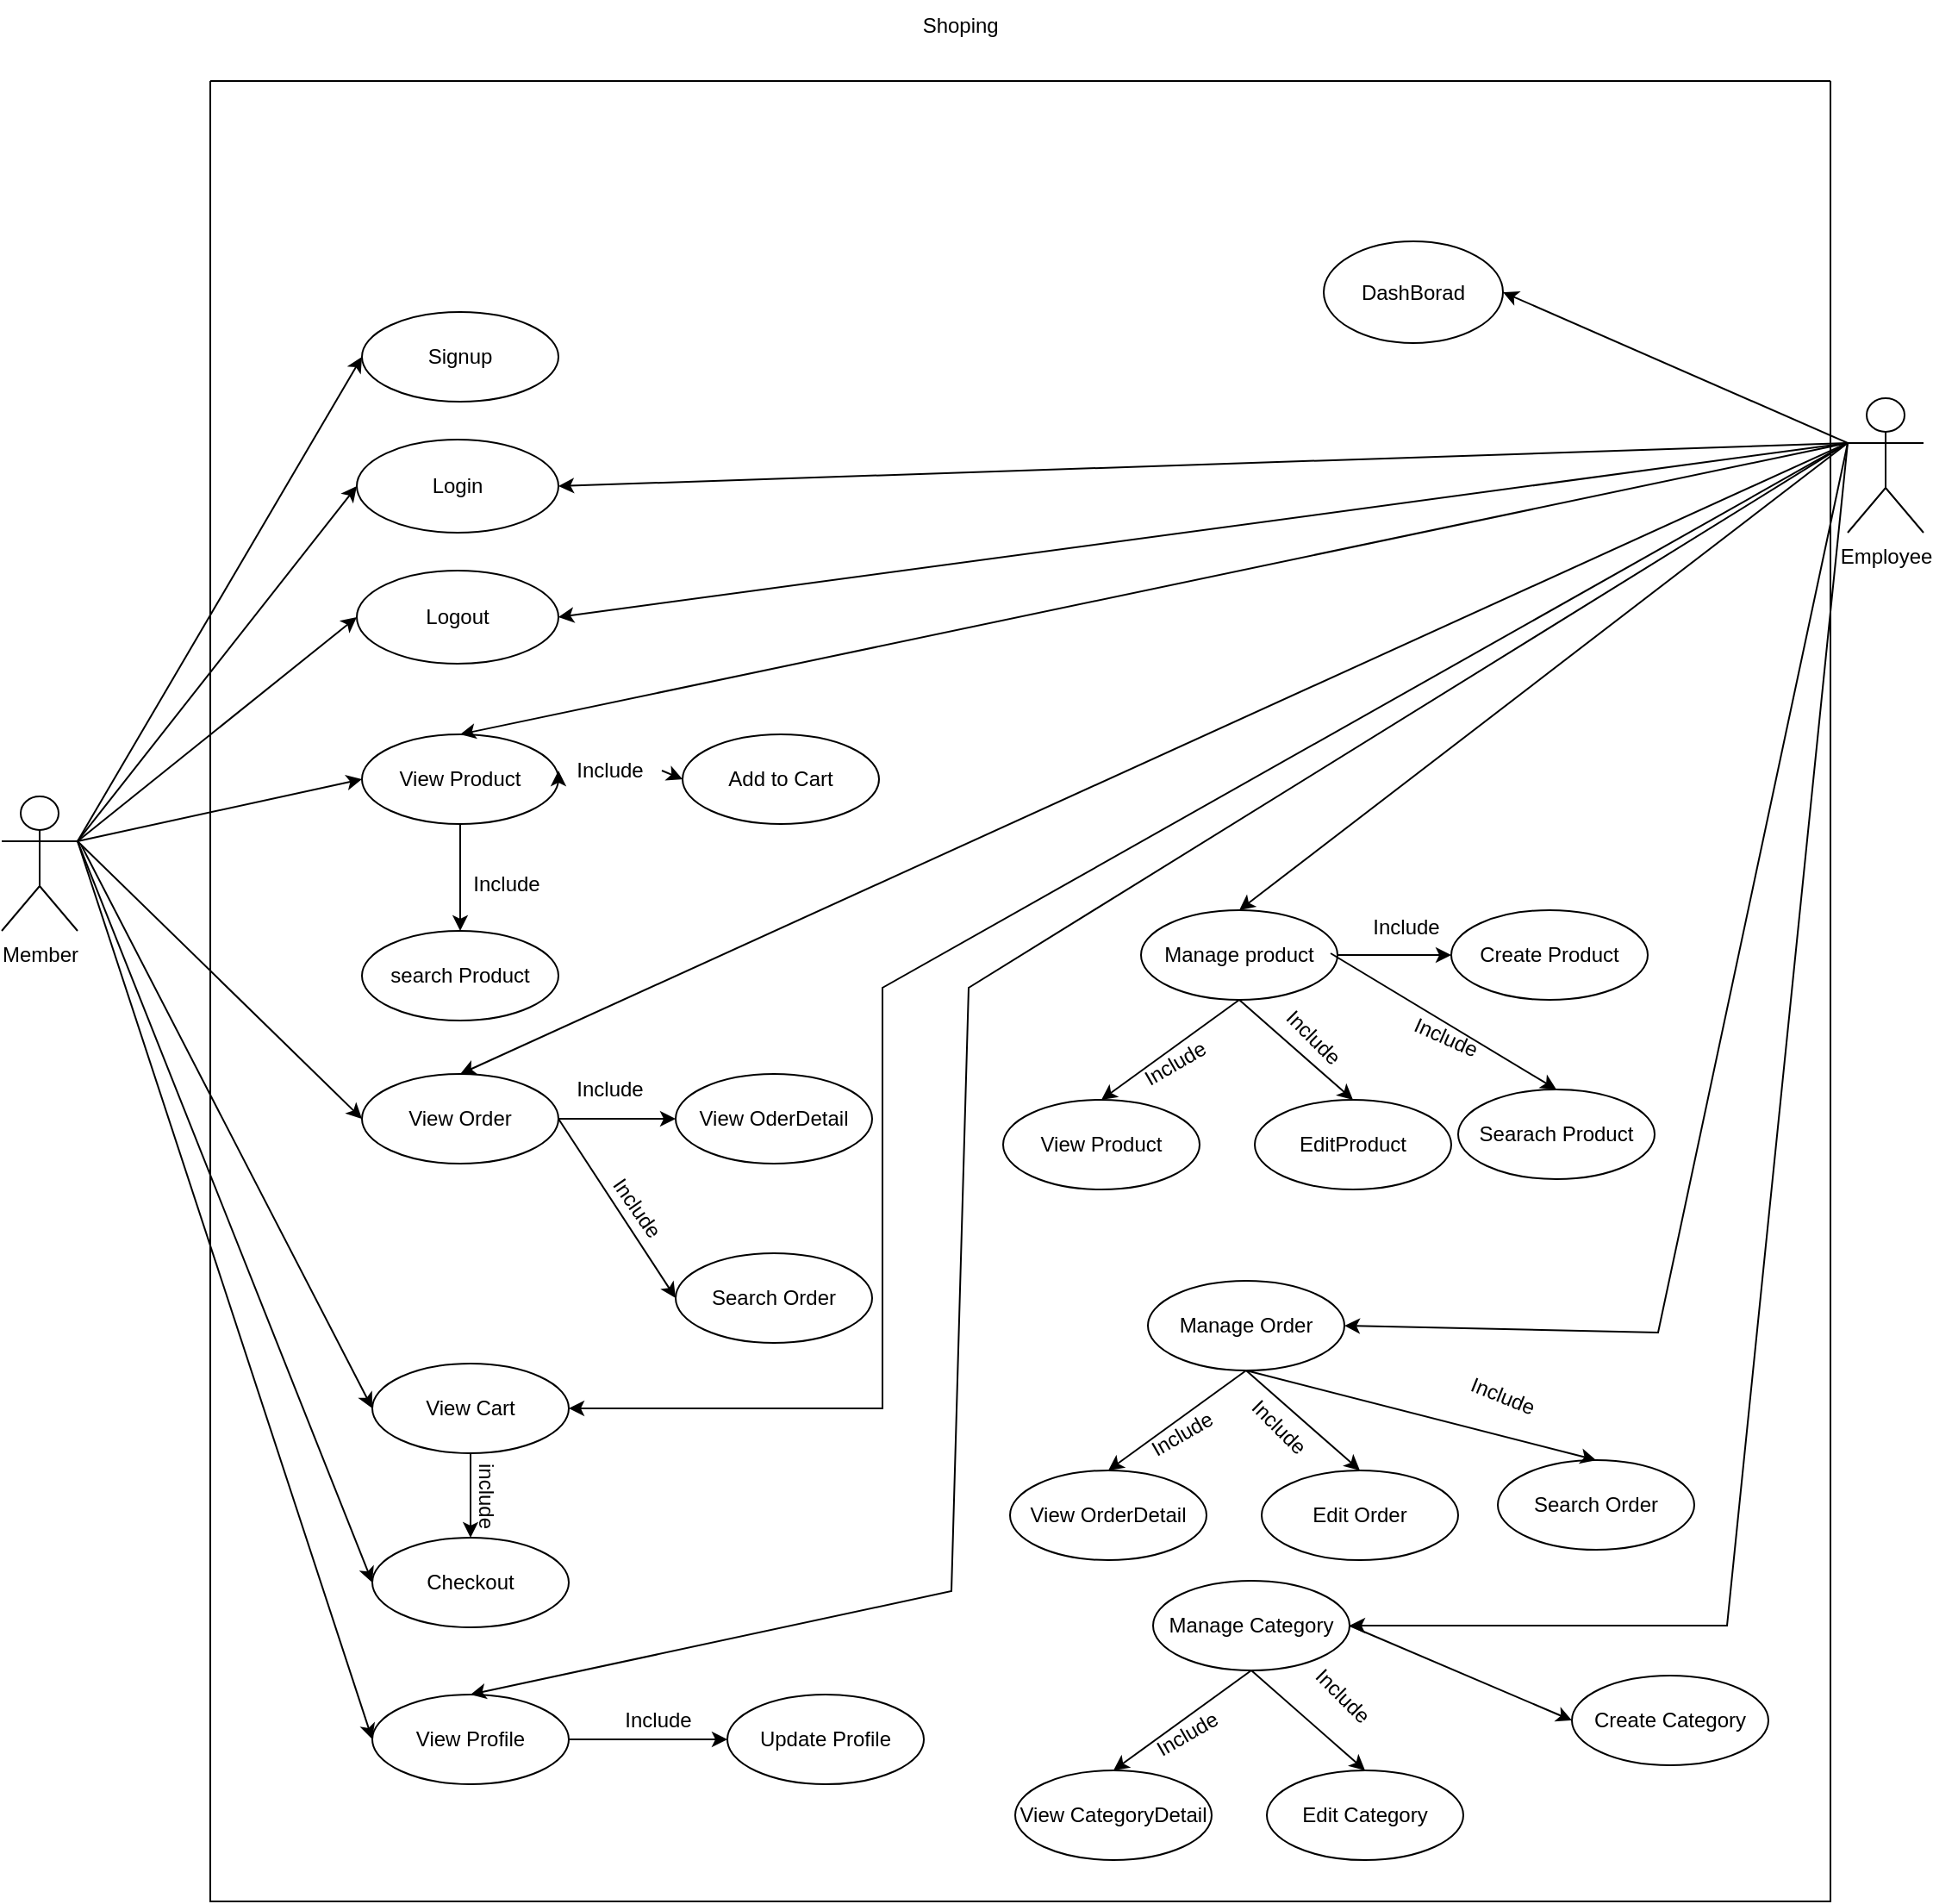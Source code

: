 <mxfile version="21.2.1" type="device">
  <diagram name="Trang-1" id="YHXR9adGC5k-HaqScfoF">
    <mxGraphModel dx="3804" dy="2298" grid="0" gridSize="10" guides="1" tooltips="1" connect="1" arrows="1" fold="1" page="0" pageScale="1" pageWidth="827" pageHeight="1169" math="0" shadow="0">
      <root>
        <mxCell id="0" />
        <mxCell id="1" parent="0" />
        <mxCell id="F0mnNlWy2IH6ZafnkYwD-2" value="Member" style="shape=umlActor;verticalLabelPosition=bottom;verticalAlign=top;html=1;outlineConnect=0;" parent="1" vertex="1">
          <mxGeometry x="-601" y="-351" width="44" height="78" as="geometry" />
        </mxCell>
        <mxCell id="F0mnNlWy2IH6ZafnkYwD-3" value="Login" style="ellipse;whiteSpace=wrap;html=1;" parent="1" vertex="1">
          <mxGeometry x="-395" y="-558" width="117" height="54" as="geometry" />
        </mxCell>
        <mxCell id="F0mnNlWy2IH6ZafnkYwD-4" value="Signup" style="ellipse;whiteSpace=wrap;html=1;" parent="1" vertex="1">
          <mxGeometry x="-392" y="-632" width="114" height="52" as="geometry" />
        </mxCell>
        <mxCell id="F0mnNlWy2IH6ZafnkYwD-6" value="Logout" style="ellipse;whiteSpace=wrap;html=1;" parent="1" vertex="1">
          <mxGeometry x="-395" y="-482" width="117" height="54" as="geometry" />
        </mxCell>
        <mxCell id="F0mnNlWy2IH6ZafnkYwD-7" value="Employee" style="shape=umlActor;verticalLabelPosition=bottom;verticalAlign=top;html=1;outlineConnect=0;" parent="1" vertex="1">
          <mxGeometry x="470" y="-582" width="44" height="78" as="geometry" />
        </mxCell>
        <mxCell id="F0mnNlWy2IH6ZafnkYwD-8" value="View Product" style="ellipse;whiteSpace=wrap;html=1;" parent="1" vertex="1">
          <mxGeometry x="-392" y="-387" width="114" height="52" as="geometry" />
        </mxCell>
        <mxCell id="F0mnNlWy2IH6ZafnkYwD-9" value="" style="endArrow=classic;html=1;rounded=0;fontFamily=Helvetica;fontSize=12;fontColor=default;exitX=1;exitY=0.333;exitDx=0;exitDy=0;exitPerimeter=0;entryX=0;entryY=0.5;entryDx=0;entryDy=0;" parent="1" source="F0mnNlWy2IH6ZafnkYwD-2" target="F0mnNlWy2IH6ZafnkYwD-4" edge="1">
          <mxGeometry width="50" height="50" relative="1" as="geometry">
            <mxPoint x="-521" y="-383" as="sourcePoint" />
            <mxPoint x="-471" y="-433" as="targetPoint" />
          </mxGeometry>
        </mxCell>
        <mxCell id="F0mnNlWy2IH6ZafnkYwD-10" value="" style="endArrow=classic;html=1;rounded=0;fontFamily=Helvetica;fontSize=12;fontColor=default;exitX=1;exitY=0.333;exitDx=0;exitDy=0;exitPerimeter=0;entryX=0;entryY=0.5;entryDx=0;entryDy=0;" parent="1" source="F0mnNlWy2IH6ZafnkYwD-2" target="F0mnNlWy2IH6ZafnkYwD-3" edge="1">
          <mxGeometry width="50" height="50" relative="1" as="geometry">
            <mxPoint x="-547" y="-315" as="sourcePoint" />
            <mxPoint x="-382" y="-596" as="targetPoint" />
          </mxGeometry>
        </mxCell>
        <mxCell id="F0mnNlWy2IH6ZafnkYwD-11" value="" style="endArrow=classic;html=1;rounded=0;fontFamily=Helvetica;fontSize=12;fontColor=default;exitX=1;exitY=0.333;exitDx=0;exitDy=0;exitPerimeter=0;entryX=0;entryY=0.5;entryDx=0;entryDy=0;" parent="1" source="F0mnNlWy2IH6ZafnkYwD-2" target="F0mnNlWy2IH6ZafnkYwD-6" edge="1">
          <mxGeometry width="50" height="50" relative="1" as="geometry">
            <mxPoint x="-537" y="-305" as="sourcePoint" />
            <mxPoint x="-372" y="-586" as="targetPoint" />
          </mxGeometry>
        </mxCell>
        <mxCell id="F0mnNlWy2IH6ZafnkYwD-12" value="" style="endArrow=classic;html=1;rounded=0;fontFamily=Helvetica;fontSize=12;fontColor=default;exitX=1;exitY=0.333;exitDx=0;exitDy=0;exitPerimeter=0;entryX=0;entryY=0.5;entryDx=0;entryDy=0;" parent="1" source="F0mnNlWy2IH6ZafnkYwD-2" target="F0mnNlWy2IH6ZafnkYwD-8" edge="1">
          <mxGeometry width="50" height="50" relative="1" as="geometry">
            <mxPoint x="-527" y="-295" as="sourcePoint" />
            <mxPoint x="-362" y="-576" as="targetPoint" />
          </mxGeometry>
        </mxCell>
        <mxCell id="F0mnNlWy2IH6ZafnkYwD-14" value="search Product" style="ellipse;whiteSpace=wrap;html=1;" parent="1" vertex="1">
          <mxGeometry x="-392" y="-273" width="114" height="52" as="geometry" />
        </mxCell>
        <mxCell id="F0mnNlWy2IH6ZafnkYwD-15" value="" style="endArrow=classic;html=1;rounded=0;fontFamily=Helvetica;fontSize=12;fontColor=default;entryX=0.5;entryY=0;entryDx=0;entryDy=0;exitX=0.5;exitY=1;exitDx=0;exitDy=0;" parent="1" source="F0mnNlWy2IH6ZafnkYwD-8" target="F0mnNlWy2IH6ZafnkYwD-14" edge="1">
          <mxGeometry width="50" height="50" relative="1" as="geometry">
            <mxPoint x="-268" y="-360" as="sourcePoint" />
            <mxPoint x="-218" y="-410" as="targetPoint" />
          </mxGeometry>
        </mxCell>
        <mxCell id="F0mnNlWy2IH6ZafnkYwD-17" value="Add to Cart" style="ellipse;whiteSpace=wrap;html=1;" parent="1" vertex="1">
          <mxGeometry x="-206" y="-387" width="114" height="52" as="geometry" />
        </mxCell>
        <mxCell id="F0mnNlWy2IH6ZafnkYwD-18" value="Include" style="text;html=1;strokeColor=none;fillColor=none;align=center;verticalAlign=middle;whiteSpace=wrap;rounded=0;fontSize=12;fontFamily=Helvetica;fontColor=default;" parent="1" vertex="1">
          <mxGeometry x="-338" y="-315" width="60" height="30" as="geometry" />
        </mxCell>
        <mxCell id="F0mnNlWy2IH6ZafnkYwD-21" value="" style="endArrow=classic;html=1;rounded=0;fontFamily=Helvetica;fontSize=12;fontColor=default;entryX=0;entryY=0.5;entryDx=0;entryDy=0;exitX=1;exitY=0.5;exitDx=0;exitDy=0;" parent="1" source="F0mnNlWy2IH6ZafnkYwD-19" target="F0mnNlWy2IH6ZafnkYwD-17" edge="1">
          <mxGeometry width="50" height="50" relative="1" as="geometry">
            <mxPoint x="-325" y="-325" as="sourcePoint" />
            <mxPoint x="-325" y="-263" as="targetPoint" />
          </mxGeometry>
        </mxCell>
        <mxCell id="F0mnNlWy2IH6ZafnkYwD-22" value="View Order" style="ellipse;whiteSpace=wrap;html=1;" parent="1" vertex="1">
          <mxGeometry x="-392" y="-190" width="114" height="52" as="geometry" />
        </mxCell>
        <mxCell id="F0mnNlWy2IH6ZafnkYwD-23" value="" style="endArrow=classic;html=1;rounded=0;fontFamily=Helvetica;fontSize=12;fontColor=default;exitX=1;exitY=0.333;exitDx=0;exitDy=0;exitPerimeter=0;entryX=0;entryY=0.5;entryDx=0;entryDy=0;" parent="1" source="F0mnNlWy2IH6ZafnkYwD-2" target="F0mnNlWy2IH6ZafnkYwD-22" edge="1">
          <mxGeometry width="50" height="50" relative="1" as="geometry">
            <mxPoint x="-547" y="-315" as="sourcePoint" />
            <mxPoint x="-382" y="-351" as="targetPoint" />
          </mxGeometry>
        </mxCell>
        <mxCell id="F0mnNlWy2IH6ZafnkYwD-24" value="View OderDetail" style="ellipse;whiteSpace=wrap;html=1;" parent="1" vertex="1">
          <mxGeometry x="-210" y="-190" width="114" height="52" as="geometry" />
        </mxCell>
        <mxCell id="F0mnNlWy2IH6ZafnkYwD-25" value="Search Order" style="ellipse;whiteSpace=wrap;html=1;" parent="1" vertex="1">
          <mxGeometry x="-210" y="-86" width="114" height="52" as="geometry" />
        </mxCell>
        <mxCell id="F0mnNlWy2IH6ZafnkYwD-26" value="" style="endArrow=classic;html=1;rounded=0;fontFamily=Helvetica;fontSize=12;fontColor=default;entryX=0;entryY=0.5;entryDx=0;entryDy=0;exitX=1;exitY=0.5;exitDx=0;exitDy=0;" parent="1" source="F0mnNlWy2IH6ZafnkYwD-22" target="F0mnNlWy2IH6ZafnkYwD-25" edge="1">
          <mxGeometry width="50" height="50" relative="1" as="geometry">
            <mxPoint x="-444" y="-112" as="sourcePoint" />
            <mxPoint x="-394" y="-162" as="targetPoint" />
          </mxGeometry>
        </mxCell>
        <mxCell id="F0mnNlWy2IH6ZafnkYwD-28" value="" style="endArrow=classic;html=1;rounded=0;fontFamily=Helvetica;fontSize=12;fontColor=default;entryX=0;entryY=0.5;entryDx=0;entryDy=0;exitX=1;exitY=0.5;exitDx=0;exitDy=0;" parent="1" source="F0mnNlWy2IH6ZafnkYwD-22" target="F0mnNlWy2IH6ZafnkYwD-24" edge="1">
          <mxGeometry width="50" height="50" relative="1" as="geometry">
            <mxPoint x="-268" y="-154" as="sourcePoint" />
            <mxPoint x="-200" y="-50" as="targetPoint" />
          </mxGeometry>
        </mxCell>
        <mxCell id="F0mnNlWy2IH6ZafnkYwD-29" value="Include" style="text;html=1;strokeColor=none;fillColor=none;align=center;verticalAlign=middle;whiteSpace=wrap;rounded=0;fontSize=12;fontFamily=Helvetica;fontColor=default;" parent="1" vertex="1">
          <mxGeometry x="-278" y="-196" width="60" height="30" as="geometry" />
        </mxCell>
        <mxCell id="F0mnNlWy2IH6ZafnkYwD-30" value="Include" style="text;html=1;strokeColor=none;fillColor=none;align=center;verticalAlign=middle;whiteSpace=wrap;rounded=0;fontSize=12;fontFamily=Helvetica;fontColor=default;rotation=55;" parent="1" vertex="1">
          <mxGeometry x="-262" y="-128" width="59" height="32" as="geometry" />
        </mxCell>
        <mxCell id="F0mnNlWy2IH6ZafnkYwD-32" value="View Cart" style="ellipse;whiteSpace=wrap;html=1;" parent="1" vertex="1">
          <mxGeometry x="-386" y="-22" width="114" height="52" as="geometry" />
        </mxCell>
        <mxCell id="F0mnNlWy2IH6ZafnkYwD-33" value="" style="endArrow=classic;html=1;rounded=0;fontFamily=Helvetica;fontSize=12;fontColor=default;entryX=0;entryY=0.5;entryDx=0;entryDy=0;" parent="1" target="F0mnNlWy2IH6ZafnkYwD-32" edge="1">
          <mxGeometry width="50" height="50" relative="1" as="geometry">
            <mxPoint x="-555" y="-323" as="sourcePoint" />
            <mxPoint x="-382" y="-154" as="targetPoint" />
          </mxGeometry>
        </mxCell>
        <mxCell id="F0mnNlWy2IH6ZafnkYwD-34" value="View Profile" style="ellipse;whiteSpace=wrap;html=1;" parent="1" vertex="1">
          <mxGeometry x="-386" y="170" width="114" height="52" as="geometry" />
        </mxCell>
        <mxCell id="F0mnNlWy2IH6ZafnkYwD-35" value="" style="endArrow=classic;html=1;rounded=0;fontFamily=Helvetica;fontSize=12;fontColor=default;exitX=1;exitY=0.333;exitDx=0;exitDy=0;exitPerimeter=0;entryX=0;entryY=0.5;entryDx=0;entryDy=0;" parent="1" source="F0mnNlWy2IH6ZafnkYwD-2" target="F0mnNlWy2IH6ZafnkYwD-34" edge="1">
          <mxGeometry width="50" height="50" relative="1" as="geometry">
            <mxPoint x="-545" y="-313" as="sourcePoint" />
            <mxPoint x="-390" y="126" as="targetPoint" />
          </mxGeometry>
        </mxCell>
        <mxCell id="F0mnNlWy2IH6ZafnkYwD-37" value="Update Profile" style="ellipse;whiteSpace=wrap;html=1;" parent="1" vertex="1">
          <mxGeometry x="-180" y="170" width="114" height="52" as="geometry" />
        </mxCell>
        <mxCell id="F0mnNlWy2IH6ZafnkYwD-39" value="Include" style="text;html=1;strokeColor=none;fillColor=none;align=center;verticalAlign=middle;whiteSpace=wrap;rounded=0;fontSize=12;fontFamily=Helvetica;fontColor=default;" parent="1" vertex="1">
          <mxGeometry x="-250" y="170" width="60" height="30" as="geometry" />
        </mxCell>
        <mxCell id="F0mnNlWy2IH6ZafnkYwD-41" value="Checkout" style="ellipse;whiteSpace=wrap;html=1;" parent="1" vertex="1">
          <mxGeometry x="-386" y="79" width="114" height="52" as="geometry" />
        </mxCell>
        <mxCell id="F0mnNlWy2IH6ZafnkYwD-42" value="" style="endArrow=classic;html=1;rounded=0;fontFamily=Helvetica;fontSize=12;fontColor=default;entryX=0;entryY=0.5;entryDx=0;entryDy=0;exitX=1;exitY=0.5;exitDx=0;exitDy=0;" parent="1" source="F0mnNlWy2IH6ZafnkYwD-34" target="F0mnNlWy2IH6ZafnkYwD-37" edge="1">
          <mxGeometry width="50" height="50" relative="1" as="geometry">
            <mxPoint x="-240" y="80" as="sourcePoint" />
            <mxPoint x="-190" y="30" as="targetPoint" />
          </mxGeometry>
        </mxCell>
        <mxCell id="F0mnNlWy2IH6ZafnkYwD-44" value="" style="endArrow=classic;html=1;rounded=0;fontFamily=Helvetica;fontSize=12;fontColor=default;entryX=0;entryY=0.5;entryDx=0;entryDy=0;exitX=1;exitY=0.333;exitDx=0;exitDy=0;exitPerimeter=0;" parent="1" source="F0mnNlWy2IH6ZafnkYwD-2" target="F0mnNlWy2IH6ZafnkYwD-41" edge="1">
          <mxGeometry width="50" height="50" relative="1" as="geometry">
            <mxPoint x="-560" y="-320" as="sourcePoint" />
            <mxPoint x="-180" y="40" as="targetPoint" />
          </mxGeometry>
        </mxCell>
        <mxCell id="F0mnNlWy2IH6ZafnkYwD-45" value="" style="endArrow=classic;html=1;rounded=0;fontFamily=Helvetica;fontSize=12;fontColor=default;exitX=0.5;exitY=1;exitDx=0;exitDy=0;entryX=0.5;entryY=0;entryDx=0;entryDy=0;" parent="1" source="F0mnNlWy2IH6ZafnkYwD-32" target="F0mnNlWy2IH6ZafnkYwD-41" edge="1">
          <mxGeometry width="50" height="50" relative="1" as="geometry">
            <mxPoint x="-240" y="80" as="sourcePoint" />
            <mxPoint x="-190" y="30" as="targetPoint" />
          </mxGeometry>
        </mxCell>
        <mxCell id="F0mnNlWy2IH6ZafnkYwD-46" value="include" style="text;html=1;strokeColor=none;fillColor=none;align=center;verticalAlign=middle;whiteSpace=wrap;rounded=0;fontSize=12;fontFamily=Helvetica;fontColor=default;rotation=90;" parent="1" vertex="1">
          <mxGeometry x="-350" y="40" width="60" height="30" as="geometry" />
        </mxCell>
        <mxCell id="F0mnNlWy2IH6ZafnkYwD-50" value="" style="endArrow=classic;html=1;rounded=0;fontFamily=Helvetica;fontSize=12;fontColor=default;entryX=0.5;entryY=0;entryDx=0;entryDy=0;exitX=0;exitY=0.333;exitDx=0;exitDy=0;exitPerimeter=0;" parent="1" source="F0mnNlWy2IH6ZafnkYwD-7" target="F0mnNlWy2IH6ZafnkYwD-22" edge="1">
          <mxGeometry width="50" height="50" relative="1" as="geometry">
            <mxPoint x="260" y="-490" as="sourcePoint" />
            <mxPoint x="30" y="-640" as="targetPoint" />
          </mxGeometry>
        </mxCell>
        <mxCell id="F0mnNlWy2IH6ZafnkYwD-51" value="" style="endArrow=classic;html=1;rounded=0;fontFamily=Helvetica;fontSize=12;fontColor=default;exitX=0;exitY=0.333;exitDx=0;exitDy=0;exitPerimeter=0;entryX=0.5;entryY=0;entryDx=0;entryDy=0;" parent="1" source="F0mnNlWy2IH6ZafnkYwD-7" target="F0mnNlWy2IH6ZafnkYwD-8" edge="1">
          <mxGeometry width="50" height="50" relative="1" as="geometry">
            <mxPoint x="270" y="-460" as="sourcePoint" />
            <mxPoint x="-310" y="-400" as="targetPoint" />
          </mxGeometry>
        </mxCell>
        <mxCell id="F0mnNlWy2IH6ZafnkYwD-52" value="" style="endArrow=classic;html=1;rounded=0;fontFamily=Helvetica;fontSize=12;fontColor=default;entryX=1;entryY=0.5;entryDx=0;entryDy=0;exitX=0;exitY=0.333;exitDx=0;exitDy=0;exitPerimeter=0;" parent="1" source="F0mnNlWy2IH6ZafnkYwD-7" target="F0mnNlWy2IH6ZafnkYwD-6" edge="1">
          <mxGeometry width="50" height="50" relative="1" as="geometry">
            <mxPoint x="290" y="-428" as="sourcePoint" />
            <mxPoint x="60" y="-578" as="targetPoint" />
          </mxGeometry>
        </mxCell>
        <mxCell id="F0mnNlWy2IH6ZafnkYwD-53" value="" style="endArrow=classic;html=1;rounded=0;fontFamily=Helvetica;fontSize=12;fontColor=default;exitX=0;exitY=0.333;exitDx=0;exitDy=0;exitPerimeter=0;entryX=1;entryY=0.5;entryDx=0;entryDy=0;" parent="1" source="F0mnNlWy2IH6ZafnkYwD-7" target="F0mnNlWy2IH6ZafnkYwD-3" edge="1">
          <mxGeometry width="50" height="50" relative="1" as="geometry">
            <mxPoint y="-372" as="sourcePoint" />
            <mxPoint x="-230" y="-522" as="targetPoint" />
          </mxGeometry>
        </mxCell>
        <mxCell id="F0mnNlWy2IH6ZafnkYwD-56" value="" style="endArrow=classic;html=1;rounded=0;fontFamily=Helvetica;fontSize=12;fontColor=default;entryX=0;entryY=0.5;entryDx=0;entryDy=0;exitX=1;exitY=0.5;exitDx=0;exitDy=0;" parent="1" source="F0mnNlWy2IH6ZafnkYwD-8" target="F0mnNlWy2IH6ZafnkYwD-19" edge="1">
          <mxGeometry width="50" height="50" relative="1" as="geometry">
            <mxPoint x="-278" y="-361" as="sourcePoint" />
            <mxPoint x="-206" y="-361" as="targetPoint" />
          </mxGeometry>
        </mxCell>
        <mxCell id="F0mnNlWy2IH6ZafnkYwD-19" value="Include" style="text;html=1;strokeColor=none;fillColor=none;align=center;verticalAlign=middle;whiteSpace=wrap;rounded=0;fontSize=12;fontFamily=Helvetica;fontColor=default;" parent="1" vertex="1">
          <mxGeometry x="-278" y="-381" width="60" height="30" as="geometry" />
        </mxCell>
        <mxCell id="F0mnNlWy2IH6ZafnkYwD-57" value="" style="endArrow=classic;html=1;rounded=0;fontFamily=Helvetica;fontSize=12;fontColor=default;entryX=1;entryY=0.5;entryDx=0;entryDy=0;exitX=0;exitY=0.333;exitDx=0;exitDy=0;exitPerimeter=0;" parent="1" source="F0mnNlWy2IH6ZafnkYwD-7" target="F0mnNlWy2IH6ZafnkYwD-32" edge="1">
          <mxGeometry width="50" height="50" relative="1" as="geometry">
            <mxPoint x="290" y="-446" as="sourcePoint" />
            <mxPoint x="-325" y="-180" as="targetPoint" />
            <Array as="points">
              <mxPoint x="-90" y="-240" />
              <mxPoint x="-90" y="4" />
            </Array>
          </mxGeometry>
        </mxCell>
        <mxCell id="F0mnNlWy2IH6ZafnkYwD-58" value="" style="endArrow=classic;html=1;rounded=0;fontFamily=Helvetica;fontSize=12;fontColor=default;entryX=0.5;entryY=0;entryDx=0;entryDy=0;exitX=0;exitY=0.333;exitDx=0;exitDy=0;exitPerimeter=0;" parent="1" source="F0mnNlWy2IH6ZafnkYwD-7" target="F0mnNlWy2IH6ZafnkYwD-34" edge="1">
          <mxGeometry width="50" height="50" relative="1" as="geometry">
            <mxPoint x="290" y="-446" as="sourcePoint" />
            <mxPoint x="-262" y="14" as="targetPoint" />
            <Array as="points">
              <mxPoint x="-40" y="-240" />
              <mxPoint x="-50" y="110" />
            </Array>
          </mxGeometry>
        </mxCell>
        <mxCell id="F0mnNlWy2IH6ZafnkYwD-59" value="Manage product" style="ellipse;whiteSpace=wrap;html=1;" parent="1" vertex="1">
          <mxGeometry x="60" y="-285" width="114" height="52" as="geometry" />
        </mxCell>
        <mxCell id="F0mnNlWy2IH6ZafnkYwD-60" value="" style="endArrow=classic;html=1;rounded=0;fontFamily=Helvetica;fontSize=12;fontColor=default;exitX=0;exitY=0.333;exitDx=0;exitDy=0;exitPerimeter=0;entryX=0.5;entryY=0;entryDx=0;entryDy=0;" parent="1" source="F0mnNlWy2IH6ZafnkYwD-7" target="F0mnNlWy2IH6ZafnkYwD-59" edge="1">
          <mxGeometry width="50" height="50" relative="1" as="geometry">
            <mxPoint x="290" y="-446" as="sourcePoint" />
            <mxPoint x="-325" y="-377" as="targetPoint" />
          </mxGeometry>
        </mxCell>
        <mxCell id="F0mnNlWy2IH6ZafnkYwD-61" value="View Product" style="ellipse;whiteSpace=wrap;html=1;" parent="1" vertex="1">
          <mxGeometry x="-20" y="-175" width="114" height="52" as="geometry" />
        </mxCell>
        <mxCell id="F0mnNlWy2IH6ZafnkYwD-63" value="EditProduct" style="ellipse;whiteSpace=wrap;html=1;" parent="1" vertex="1">
          <mxGeometry x="126" y="-175" width="114" height="52" as="geometry" />
        </mxCell>
        <mxCell id="F0mnNlWy2IH6ZafnkYwD-65" value="" style="endArrow=classic;html=1;rounded=0;fontFamily=Helvetica;fontSize=12;fontColor=default;exitX=0.5;exitY=1;exitDx=0;exitDy=0;entryX=0.5;entryY=0;entryDx=0;entryDy=0;" parent="1" source="F0mnNlWy2IH6ZafnkYwD-59" target="F0mnNlWy2IH6ZafnkYwD-61" edge="1">
          <mxGeometry width="50" height="50" relative="1" as="geometry">
            <mxPoint x="180" y="-165" as="sourcePoint" />
            <mxPoint x="230" y="-215" as="targetPoint" />
          </mxGeometry>
        </mxCell>
        <mxCell id="F0mnNlWy2IH6ZafnkYwD-66" value="" style="endArrow=classic;html=1;rounded=0;fontFamily=Helvetica;fontSize=12;fontColor=default;exitX=0.5;exitY=1;exitDx=0;exitDy=0;entryX=0.5;entryY=0;entryDx=0;entryDy=0;" parent="1" source="F0mnNlWy2IH6ZafnkYwD-59" target="F0mnNlWy2IH6ZafnkYwD-63" edge="1">
          <mxGeometry width="50" height="50" relative="1" as="geometry">
            <mxPoint x="127" y="-223" as="sourcePoint" />
            <mxPoint x="27" y="-175" as="targetPoint" />
          </mxGeometry>
        </mxCell>
        <mxCell id="F0mnNlWy2IH6ZafnkYwD-73" value="Include" style="text;html=1;strokeColor=none;fillColor=none;align=center;verticalAlign=middle;whiteSpace=wrap;rounded=0;fontSize=12;fontFamily=Helvetica;fontColor=default;rotation=45;" parent="1" vertex="1">
          <mxGeometry x="130" y="-226" width="60" height="30" as="geometry" />
        </mxCell>
        <mxCell id="F0mnNlWy2IH6ZafnkYwD-76" value="Include" style="text;html=1;strokeColor=none;fillColor=none;align=center;verticalAlign=middle;whiteSpace=wrap;rounded=0;fontSize=12;fontFamily=Helvetica;fontColor=default;rotation=-30;" parent="1" vertex="1">
          <mxGeometry x="50" y="-211" width="60" height="30" as="geometry" />
        </mxCell>
        <mxCell id="F0mnNlWy2IH6ZafnkYwD-84" value="Manage Order" style="ellipse;whiteSpace=wrap;html=1;" parent="1" vertex="1">
          <mxGeometry x="64" y="-70" width="114" height="52" as="geometry" />
        </mxCell>
        <mxCell id="F0mnNlWy2IH6ZafnkYwD-85" value="View OrderDetail" style="ellipse;whiteSpace=wrap;html=1;" parent="1" vertex="1">
          <mxGeometry x="-16" y="40" width="114" height="52" as="geometry" />
        </mxCell>
        <mxCell id="F0mnNlWy2IH6ZafnkYwD-86" value="Edit Order" style="ellipse;whiteSpace=wrap;html=1;" parent="1" vertex="1">
          <mxGeometry x="130" y="40" width="114" height="52" as="geometry" />
        </mxCell>
        <mxCell id="F0mnNlWy2IH6ZafnkYwD-87" value="" style="endArrow=classic;html=1;rounded=0;fontFamily=Helvetica;fontSize=12;fontColor=default;exitX=0.5;exitY=1;exitDx=0;exitDy=0;entryX=0.5;entryY=0;entryDx=0;entryDy=0;" parent="1" source="F0mnNlWy2IH6ZafnkYwD-84" target="F0mnNlWy2IH6ZafnkYwD-85" edge="1">
          <mxGeometry width="50" height="50" relative="1" as="geometry">
            <mxPoint x="184" y="50" as="sourcePoint" />
            <mxPoint x="234" as="targetPoint" />
          </mxGeometry>
        </mxCell>
        <mxCell id="F0mnNlWy2IH6ZafnkYwD-88" value="" style="endArrow=classic;html=1;rounded=0;fontFamily=Helvetica;fontSize=12;fontColor=default;exitX=0.5;exitY=1;exitDx=0;exitDy=0;entryX=0.5;entryY=0;entryDx=0;entryDy=0;" parent="1" source="F0mnNlWy2IH6ZafnkYwD-84" target="F0mnNlWy2IH6ZafnkYwD-86" edge="1">
          <mxGeometry width="50" height="50" relative="1" as="geometry">
            <mxPoint x="131" y="-8" as="sourcePoint" />
            <mxPoint x="31" y="40" as="targetPoint" />
          </mxGeometry>
        </mxCell>
        <mxCell id="F0mnNlWy2IH6ZafnkYwD-89" value="Include" style="text;html=1;strokeColor=none;fillColor=none;align=center;verticalAlign=middle;whiteSpace=wrap;rounded=0;fontSize=12;fontFamily=Helvetica;fontColor=default;rotation=45;" parent="1" vertex="1">
          <mxGeometry x="110" width="60" height="30" as="geometry" />
        </mxCell>
        <mxCell id="F0mnNlWy2IH6ZafnkYwD-90" value="Include" style="text;html=1;strokeColor=none;fillColor=none;align=center;verticalAlign=middle;whiteSpace=wrap;rounded=0;fontSize=12;fontFamily=Helvetica;fontColor=default;rotation=-30;" parent="1" vertex="1">
          <mxGeometry x="54" y="4" width="60" height="30" as="geometry" />
        </mxCell>
        <mxCell id="F0mnNlWy2IH6ZafnkYwD-91" value="Create Product" style="ellipse;whiteSpace=wrap;html=1;" parent="1" vertex="1">
          <mxGeometry x="240" y="-285" width="114" height="52" as="geometry" />
        </mxCell>
        <mxCell id="F0mnNlWy2IH6ZafnkYwD-92" value="Include" style="text;html=1;strokeColor=none;fillColor=none;align=center;verticalAlign=middle;whiteSpace=wrap;rounded=0;fontSize=12;fontFamily=Helvetica;fontColor=default;rotation=0;" parent="1" vertex="1">
          <mxGeometry x="184" y="-285" width="60" height="20" as="geometry" />
        </mxCell>
        <mxCell id="F0mnNlWy2IH6ZafnkYwD-93" value="" style="endArrow=classic;html=1;rounded=0;fontFamily=Helvetica;fontSize=12;fontColor=default;entryX=0;entryY=0.5;entryDx=0;entryDy=0;exitX=1;exitY=0.5;exitDx=0;exitDy=0;" parent="1" source="F0mnNlWy2IH6ZafnkYwD-59" target="F0mnNlWy2IH6ZafnkYwD-91" edge="1">
          <mxGeometry width="50" height="50" relative="1" as="geometry">
            <mxPoint x="220" y="-175" as="sourcePoint" />
            <mxPoint x="270" y="-225" as="targetPoint" />
          </mxGeometry>
        </mxCell>
        <mxCell id="F0mnNlWy2IH6ZafnkYwD-95" value="" style="endArrow=classic;html=1;rounded=0;fontFamily=Helvetica;fontSize=12;fontColor=default;exitX=0;exitY=0.333;exitDx=0;exitDy=0;exitPerimeter=0;entryX=1;entryY=0.5;entryDx=0;entryDy=0;" parent="1" source="F0mnNlWy2IH6ZafnkYwD-7" target="F0mnNlWy2IH6ZafnkYwD-84" edge="1">
          <mxGeometry width="50" height="50" relative="1" as="geometry">
            <mxPoint x="400" y="-560" as="sourcePoint" />
            <mxPoint x="400" y="220" as="targetPoint" />
            <Array as="points">
              <mxPoint x="360" y="-40" />
            </Array>
          </mxGeometry>
        </mxCell>
        <mxCell id="F0mnNlWy2IH6ZafnkYwD-98" value="Manage Category" style="ellipse;whiteSpace=wrap;html=1;" parent="1" vertex="1">
          <mxGeometry x="67" y="104" width="114" height="52" as="geometry" />
        </mxCell>
        <mxCell id="F0mnNlWy2IH6ZafnkYwD-99" value="View CategoryDetail" style="ellipse;whiteSpace=wrap;html=1;" parent="1" vertex="1">
          <mxGeometry x="-13" y="214" width="114" height="52" as="geometry" />
        </mxCell>
        <mxCell id="F0mnNlWy2IH6ZafnkYwD-100" value="Edit Category" style="ellipse;whiteSpace=wrap;html=1;" parent="1" vertex="1">
          <mxGeometry x="133" y="214" width="114" height="52" as="geometry" />
        </mxCell>
        <mxCell id="F0mnNlWy2IH6ZafnkYwD-101" value="" style="endArrow=classic;html=1;rounded=0;fontFamily=Helvetica;fontSize=12;fontColor=default;exitX=0.5;exitY=1;exitDx=0;exitDy=0;entryX=0.5;entryY=0;entryDx=0;entryDy=0;" parent="1" source="F0mnNlWy2IH6ZafnkYwD-98" target="F0mnNlWy2IH6ZafnkYwD-99" edge="1">
          <mxGeometry width="50" height="50" relative="1" as="geometry">
            <mxPoint x="187" y="224" as="sourcePoint" />
            <mxPoint x="237" y="174" as="targetPoint" />
          </mxGeometry>
        </mxCell>
        <mxCell id="F0mnNlWy2IH6ZafnkYwD-102" value="" style="endArrow=classic;html=1;rounded=0;fontFamily=Helvetica;fontSize=12;fontColor=default;exitX=0.5;exitY=1;exitDx=0;exitDy=0;entryX=0.5;entryY=0;entryDx=0;entryDy=0;" parent="1" source="F0mnNlWy2IH6ZafnkYwD-98" target="F0mnNlWy2IH6ZafnkYwD-100" edge="1">
          <mxGeometry width="50" height="50" relative="1" as="geometry">
            <mxPoint x="134" y="166" as="sourcePoint" />
            <mxPoint x="34" y="214" as="targetPoint" />
          </mxGeometry>
        </mxCell>
        <mxCell id="F0mnNlWy2IH6ZafnkYwD-103" value="Include" style="text;html=1;strokeColor=none;fillColor=none;align=center;verticalAlign=middle;whiteSpace=wrap;rounded=0;fontSize=12;fontFamily=Helvetica;fontColor=default;rotation=45;" parent="1" vertex="1">
          <mxGeometry x="147" y="156" width="60" height="30" as="geometry" />
        </mxCell>
        <mxCell id="F0mnNlWy2IH6ZafnkYwD-104" value="Include" style="text;html=1;strokeColor=none;fillColor=none;align=center;verticalAlign=middle;whiteSpace=wrap;rounded=0;fontSize=12;fontFamily=Helvetica;fontColor=default;rotation=-30;" parent="1" vertex="1">
          <mxGeometry x="57" y="178" width="60" height="30" as="geometry" />
        </mxCell>
        <mxCell id="F0mnNlWy2IH6ZafnkYwD-105" value="Create Category" style="ellipse;whiteSpace=wrap;html=1;" parent="1" vertex="1">
          <mxGeometry x="310" y="159" width="114" height="52" as="geometry" />
        </mxCell>
        <mxCell id="F0mnNlWy2IH6ZafnkYwD-106" value="" style="endArrow=classic;html=1;rounded=0;fontFamily=Helvetica;fontSize=12;fontColor=default;exitX=1;exitY=0.5;exitDx=0;exitDy=0;entryX=0;entryY=0.5;entryDx=0;entryDy=0;" parent="1" source="F0mnNlWy2IH6ZafnkYwD-98" target="F0mnNlWy2IH6ZafnkYwD-105" edge="1">
          <mxGeometry width="50" height="50" relative="1" as="geometry">
            <mxPoint x="180" y="140" as="sourcePoint" />
            <mxPoint x="230" y="90" as="targetPoint" />
          </mxGeometry>
        </mxCell>
        <mxCell id="F0mnNlWy2IH6ZafnkYwD-107" value="" style="endArrow=classic;html=1;rounded=0;fontFamily=Helvetica;fontSize=12;fontColor=default;entryX=1;entryY=0.5;entryDx=0;entryDy=0;exitX=0;exitY=0.333;exitDx=0;exitDy=0;exitPerimeter=0;" parent="1" source="F0mnNlWy2IH6ZafnkYwD-7" target="F0mnNlWy2IH6ZafnkYwD-98" edge="1">
          <mxGeometry width="50" height="50" relative="1" as="geometry">
            <mxPoint x="380" y="-110" as="sourcePoint" />
            <mxPoint x="430" y="-170" as="targetPoint" />
            <Array as="points">
              <mxPoint x="400" y="130" />
            </Array>
          </mxGeometry>
        </mxCell>
        <mxCell id="F0mnNlWy2IH6ZafnkYwD-108" value="Searach Product" style="ellipse;whiteSpace=wrap;html=1;" parent="1" vertex="1">
          <mxGeometry x="244" y="-181" width="114" height="52" as="geometry" />
        </mxCell>
        <mxCell id="F0mnNlWy2IH6ZafnkYwD-110" value="Include" style="text;html=1;strokeColor=none;fillColor=none;align=center;verticalAlign=middle;whiteSpace=wrap;rounded=0;fontSize=12;fontFamily=Helvetica;fontColor=default;rotation=24;" parent="1" vertex="1">
          <mxGeometry x="207" y="-226" width="60" height="30" as="geometry" />
        </mxCell>
        <mxCell id="F0mnNlWy2IH6ZafnkYwD-111" value="" style="endArrow=classic;html=1;rounded=0;fontFamily=Helvetica;fontSize=12;fontColor=default;entryX=0.5;entryY=0;entryDx=0;entryDy=0;" parent="1" target="F0mnNlWy2IH6ZafnkYwD-108" edge="1">
          <mxGeometry width="50" height="50" relative="1" as="geometry">
            <mxPoint x="170" y="-260" as="sourcePoint" />
            <mxPoint x="220" y="-310" as="targetPoint" />
          </mxGeometry>
        </mxCell>
        <mxCell id="F0mnNlWy2IH6ZafnkYwD-113" value="Search Order" style="ellipse;whiteSpace=wrap;html=1;" parent="1" vertex="1">
          <mxGeometry x="267" y="34" width="114" height="52" as="geometry" />
        </mxCell>
        <mxCell id="F0mnNlWy2IH6ZafnkYwD-114" value="" style="endArrow=classic;html=1;rounded=0;fontFamily=Helvetica;fontSize=12;fontColor=default;entryX=0.5;entryY=0;entryDx=0;entryDy=0;exitX=0.5;exitY=1;exitDx=0;exitDy=0;" parent="1" source="F0mnNlWy2IH6ZafnkYwD-84" target="F0mnNlWy2IH6ZafnkYwD-113" edge="1">
          <mxGeometry width="50" height="50" relative="1" as="geometry">
            <mxPoint x="120" y="-20" as="sourcePoint" />
            <mxPoint x="560" y="50" as="targetPoint" />
          </mxGeometry>
        </mxCell>
        <mxCell id="F0mnNlWy2IH6ZafnkYwD-116" value="Include" style="text;html=1;strokeColor=none;fillColor=none;align=center;verticalAlign=middle;whiteSpace=wrap;rounded=0;fontSize=12;fontFamily=Helvetica;fontColor=default;rotation=22;" parent="1" vertex="1">
          <mxGeometry x="240" y="-18" width="60" height="30" as="geometry" />
        </mxCell>
        <mxCell id="F0mnNlWy2IH6ZafnkYwD-119" value="" style="swimlane;startSize=0;strokeColor=default;fontFamily=Helvetica;fontSize=12;fontColor=default;fillColor=default;html=1;" parent="1" vertex="1">
          <mxGeometry x="-480" y="-766" width="940" height="1056" as="geometry" />
        </mxCell>
        <mxCell id="FVPB7Rp4n2NF2TXA2j1Z-3" value="DashBorad" style="ellipse;whiteSpace=wrap;html=1;" vertex="1" parent="F0mnNlWy2IH6ZafnkYwD-119">
          <mxGeometry x="646" y="93" width="104" height="59" as="geometry" />
        </mxCell>
        <mxCell id="F0mnNlWy2IH6ZafnkYwD-120" value="Shoping&amp;nbsp;" style="text;html=1;strokeColor=none;fillColor=none;align=center;verticalAlign=middle;whiteSpace=wrap;rounded=0;fontSize=12;fontFamily=Helvetica;fontColor=default;" parent="1" vertex="1">
          <mxGeometry x="-73" y="-813" width="60" height="30" as="geometry" />
        </mxCell>
        <mxCell id="FVPB7Rp4n2NF2TXA2j1Z-4" value="" style="endArrow=classic;html=1;rounded=0;entryX=1;entryY=0.5;entryDx=0;entryDy=0;exitX=0;exitY=0.333;exitDx=0;exitDy=0;exitPerimeter=0;" edge="1" parent="1" source="F0mnNlWy2IH6ZafnkYwD-7" target="FVPB7Rp4n2NF2TXA2j1Z-3">
          <mxGeometry width="50" height="50" relative="1" as="geometry">
            <mxPoint x="353" y="-606" as="sourcePoint" />
            <mxPoint x="403" y="-656" as="targetPoint" />
          </mxGeometry>
        </mxCell>
      </root>
    </mxGraphModel>
  </diagram>
</mxfile>

